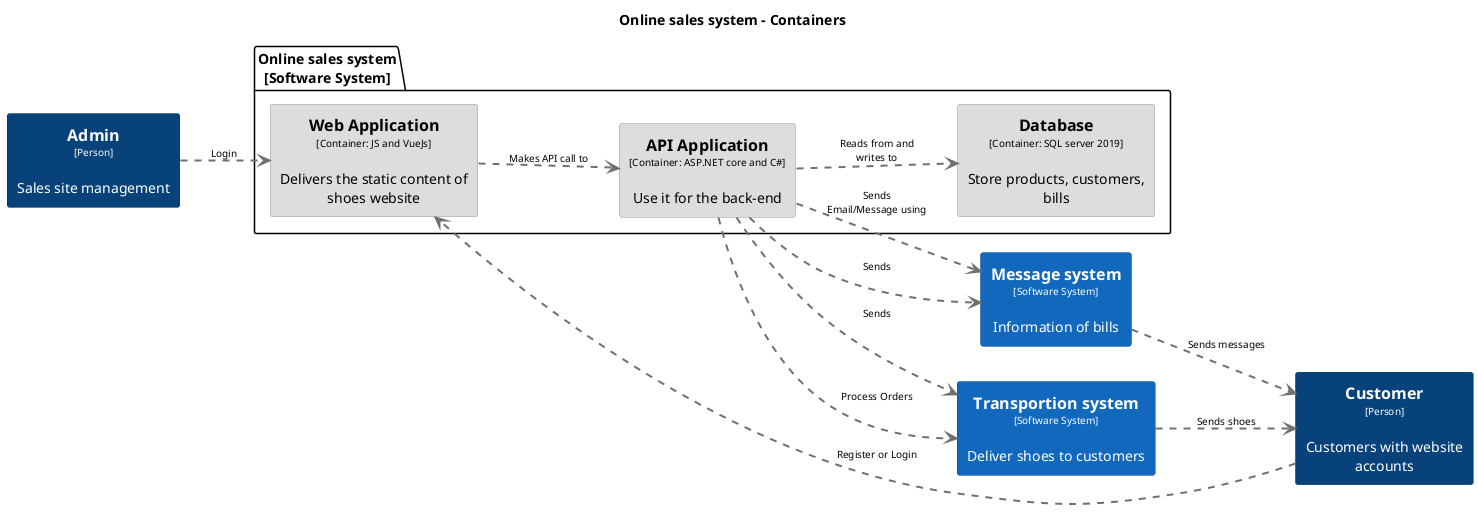 @startuml(id=Onlinesalessystem-Container)
title Online sales system - Containers

skinparam {
  shadowing false
  arrowFontSize 10
  defaultTextAlignment center
  wrapWidth 200
  maxMessageSize 100
}
hide stereotype
left to right direction
skinparam rectangle<<12>> {
  BackgroundColor #dddddd
  FontColor #000000
  BorderColor #9a9a9a
}
skinparam rectangle<<1>> {
  BackgroundColor #08427b
  FontColor #ffffff
  BorderColor #052e56
}
skinparam rectangle<<13>> {
  BackgroundColor #dddddd
  FontColor #000000
  BorderColor #9a9a9a
}
skinparam rectangle<<2>> {
  BackgroundColor #08427b
  FontColor #ffffff
  BorderColor #052e56
}
skinparam rectangle<<3>> {
  BackgroundColor #1168bd
  FontColor #ffffff
  BorderColor #0b4884
}
skinparam rectangle<<4>> {
  BackgroundColor #1168bd
  FontColor #ffffff
  BorderColor #0b4884
}
skinparam rectangle<<7>> {
  BackgroundColor #dddddd
  FontColor #000000
  BorderColor #9a9a9a
}
rectangle "==Admin\n<size:10>[Person]</size>\n\nSales site management" <<2>> as 2
rectangle "==Customer\n<size:10>[Person]</size>\n\nCustomers with website accounts" <<1>> as 1
rectangle "==Message system\n<size:10>[Software System]</size>\n\nInformation of bills" <<4>> as 4
rectangle "==Transportion system\n<size:10>[Software System]</size>\n\nDeliver shoes to customers" <<3>> as 3
package "Online sales system\n[Software System]" {
  rectangle "==API Application\n<size:10>[Container: ASP.NET core and C#]</size>\n\nUse it for the back-end" <<13>> as 13
  rectangle "==Database\n<size:10>[Container: SQL server 2019]</size>\n\nStore products, customers, bills" <<12>> as 12
  rectangle "==Web Application\n<size:10>[Container: JS and VueJs]</size>\n\nDelivers the static content of shoes website" <<7>> as 7
}
13 .[#707070,thickness=2].> 12 : "Reads from and writes to"
13 .[#707070,thickness=2].> 4 : "Sends Email/Message using"
13 .[#707070,thickness=2].> 4 : "Sends"
13 .[#707070,thickness=2].> 3 : "Sends"
13 .[#707070,thickness=2].> 3 : "Process Orders"
2 .[#707070,thickness=2].> 7 : "Login"
1 .[#707070,thickness=2].> 7 : "Register or Login"
4 .[#707070,thickness=2].> 1 : "Sends messages"
3 .[#707070,thickness=2].> 1 : "Sends shoes"
7 .[#707070,thickness=2].> 13 : "Makes API call to"
@enduml